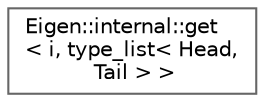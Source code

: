 digraph "类继承关系图"
{
 // LATEX_PDF_SIZE
  bgcolor="transparent";
  edge [fontname=Helvetica,fontsize=10,labelfontname=Helvetica,labelfontsize=10];
  node [fontname=Helvetica,fontsize=10,shape=box,height=0.2,width=0.4];
  rankdir="LR";
  Node0 [id="Node000000",label="Eigen::internal::get\l\< i, type_list\< Head,\l Tail \> \>",height=0.2,width=0.4,color="grey40", fillcolor="white", style="filled",URL="$struct_eigen_1_1internal_1_1get_3_01i_00_01type__list_3_01_head_00_01_tail_01_4_01_4.html",tooltip=" "];
}

